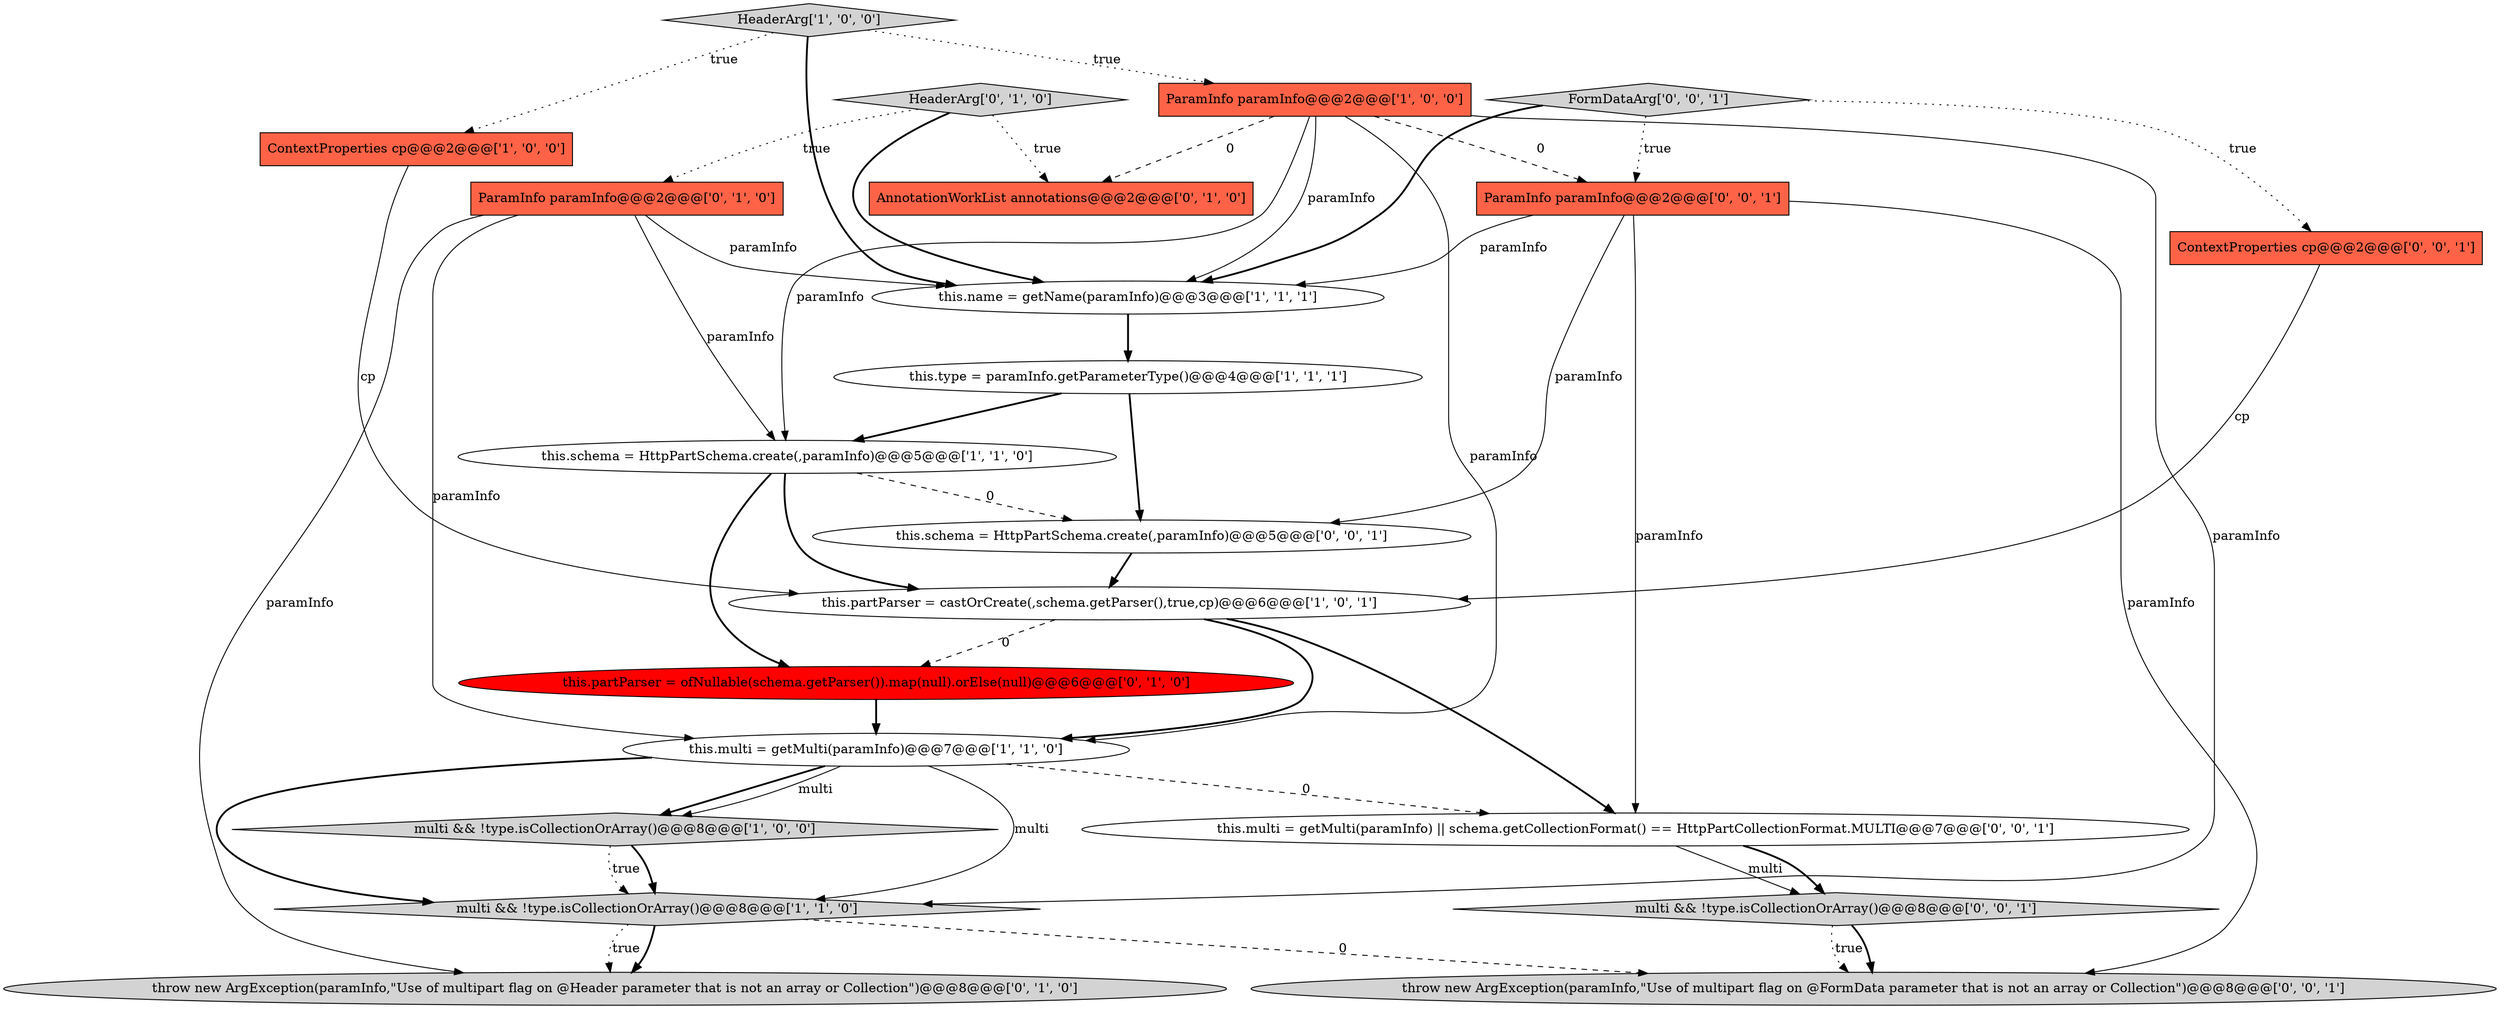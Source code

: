 digraph {
2 [style = filled, label = "this.type = paramInfo.getParameterType()@@@4@@@['1', '1', '1']", fillcolor = white, shape = ellipse image = "AAA0AAABBB1BBB"];
15 [style = filled, label = "ContextProperties cp@@@2@@@['0', '0', '1']", fillcolor = tomato, shape = box image = "AAA0AAABBB3BBB"];
19 [style = filled, label = "FormDataArg['0', '0', '1']", fillcolor = lightgray, shape = diamond image = "AAA0AAABBB3BBB"];
6 [style = filled, label = "ParamInfo paramInfo@@@2@@@['1', '0', '0']", fillcolor = tomato, shape = box image = "AAA1AAABBB1BBB"];
8 [style = filled, label = "this.name = getName(paramInfo)@@@3@@@['1', '1', '1']", fillcolor = white, shape = ellipse image = "AAA0AAABBB1BBB"];
9 [style = filled, label = "this.partParser = castOrCreate(,schema.getParser(),true,cp)@@@6@@@['1', '0', '1']", fillcolor = white, shape = ellipse image = "AAA0AAABBB1BBB"];
13 [style = filled, label = "HeaderArg['0', '1', '0']", fillcolor = lightgray, shape = diamond image = "AAA0AAABBB2BBB"];
16 [style = filled, label = "this.multi = getMulti(paramInfo) || schema.getCollectionFormat() == HttpPartCollectionFormat.MULTI@@@7@@@['0', '0', '1']", fillcolor = white, shape = ellipse image = "AAA0AAABBB3BBB"];
12 [style = filled, label = "throw new ArgException(paramInfo,\"Use of multipart flag on @Header parameter that is not an array or Collection\")@@@8@@@['0', '1', '0']", fillcolor = lightgray, shape = ellipse image = "AAA0AAABBB2BBB"];
7 [style = filled, label = "multi && !type.isCollectionOrArray()@@@8@@@['1', '1', '0']", fillcolor = lightgray, shape = diamond image = "AAA0AAABBB1BBB"];
14 [style = filled, label = "AnnotationWorkList annotations@@@2@@@['0', '1', '0']", fillcolor = tomato, shape = box image = "AAA1AAABBB2BBB"];
1 [style = filled, label = "multi && !type.isCollectionOrArray()@@@8@@@['1', '0', '0']", fillcolor = lightgray, shape = diamond image = "AAA0AAABBB1BBB"];
0 [style = filled, label = "HeaderArg['1', '0', '0']", fillcolor = lightgray, shape = diamond image = "AAA0AAABBB1BBB"];
18 [style = filled, label = "ParamInfo paramInfo@@@2@@@['0', '0', '1']", fillcolor = tomato, shape = box image = "AAA0AAABBB3BBB"];
11 [style = filled, label = "this.partParser = ofNullable(schema.getParser()).map(null).orElse(null)@@@6@@@['0', '1', '0']", fillcolor = red, shape = ellipse image = "AAA1AAABBB2BBB"];
3 [style = filled, label = "ContextProperties cp@@@2@@@['1', '0', '0']", fillcolor = tomato, shape = box image = "AAA0AAABBB1BBB"];
4 [style = filled, label = "this.schema = HttpPartSchema.create(,paramInfo)@@@5@@@['1', '1', '0']", fillcolor = white, shape = ellipse image = "AAA0AAABBB1BBB"];
21 [style = filled, label = "throw new ArgException(paramInfo,\"Use of multipart flag on @FormData parameter that is not an array or Collection\")@@@8@@@['0', '0', '1']", fillcolor = lightgray, shape = ellipse image = "AAA0AAABBB3BBB"];
20 [style = filled, label = "multi && !type.isCollectionOrArray()@@@8@@@['0', '0', '1']", fillcolor = lightgray, shape = diamond image = "AAA0AAABBB3BBB"];
10 [style = filled, label = "ParamInfo paramInfo@@@2@@@['0', '1', '0']", fillcolor = tomato, shape = box image = "AAA0AAABBB2BBB"];
17 [style = filled, label = "this.schema = HttpPartSchema.create(,paramInfo)@@@5@@@['0', '0', '1']", fillcolor = white, shape = ellipse image = "AAA0AAABBB3BBB"];
5 [style = filled, label = "this.multi = getMulti(paramInfo)@@@7@@@['1', '1', '0']", fillcolor = white, shape = ellipse image = "AAA0AAABBB1BBB"];
2->17 [style = bold, label=""];
4->9 [style = bold, label=""];
7->21 [style = dashed, label="0"];
16->20 [style = solid, label="multi"];
6->7 [style = solid, label="paramInfo"];
4->17 [style = dashed, label="0"];
7->12 [style = bold, label=""];
10->12 [style = solid, label="paramInfo"];
17->9 [style = bold, label=""];
19->18 [style = dotted, label="true"];
18->21 [style = solid, label="paramInfo"];
20->21 [style = dotted, label="true"];
6->14 [style = dashed, label="0"];
19->15 [style = dotted, label="true"];
0->6 [style = dotted, label="true"];
13->10 [style = dotted, label="true"];
2->4 [style = bold, label=""];
1->7 [style = bold, label=""];
9->16 [style = bold, label=""];
19->8 [style = bold, label=""];
5->7 [style = solid, label="multi"];
7->12 [style = dotted, label="true"];
6->18 [style = dashed, label="0"];
20->21 [style = bold, label=""];
1->7 [style = dotted, label="true"];
5->16 [style = dashed, label="0"];
5->1 [style = bold, label=""];
15->9 [style = solid, label="cp"];
11->5 [style = bold, label=""];
8->2 [style = bold, label=""];
6->5 [style = solid, label="paramInfo"];
6->8 [style = solid, label="paramInfo"];
10->5 [style = solid, label="paramInfo"];
3->9 [style = solid, label="cp"];
0->8 [style = bold, label=""];
9->5 [style = bold, label=""];
9->11 [style = dashed, label="0"];
5->7 [style = bold, label=""];
0->3 [style = dotted, label="true"];
5->1 [style = solid, label="multi"];
18->16 [style = solid, label="paramInfo"];
13->8 [style = bold, label=""];
4->11 [style = bold, label=""];
13->14 [style = dotted, label="true"];
16->20 [style = bold, label=""];
10->8 [style = solid, label="paramInfo"];
10->4 [style = solid, label="paramInfo"];
18->17 [style = solid, label="paramInfo"];
6->4 [style = solid, label="paramInfo"];
18->8 [style = solid, label="paramInfo"];
}
